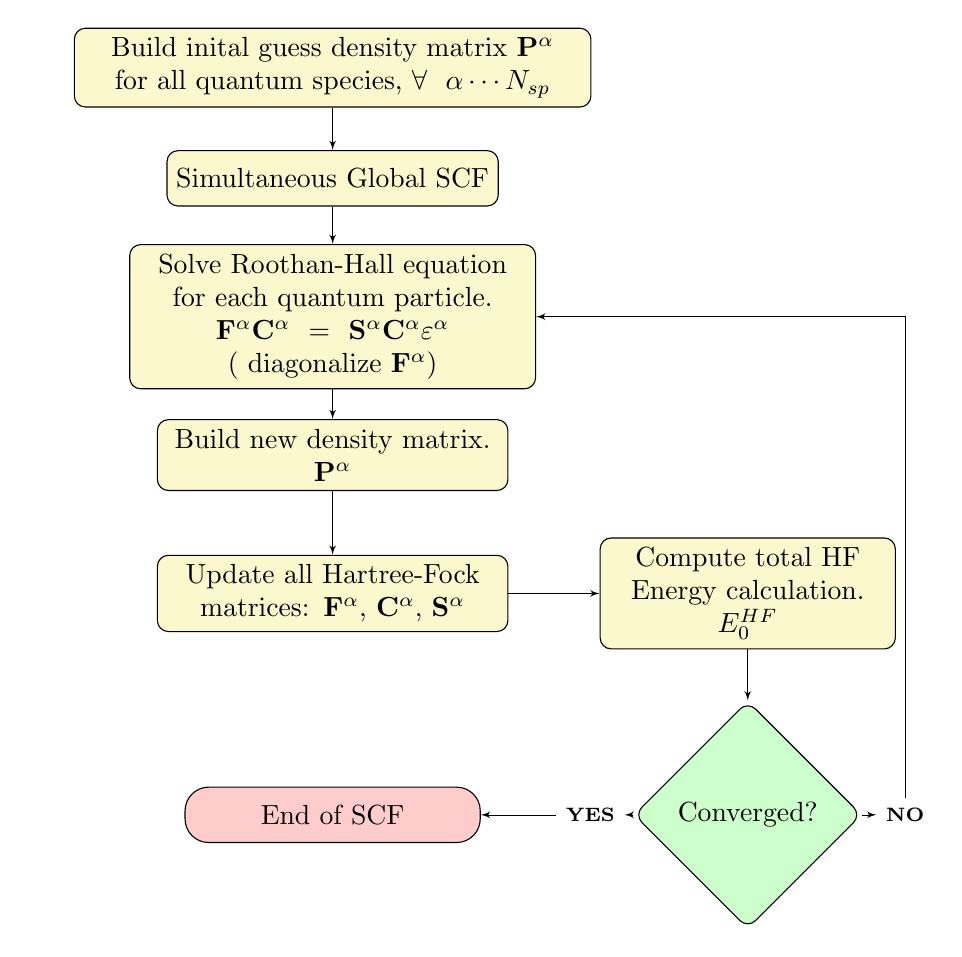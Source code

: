 \usetikzlibrary{shapes,arrows,backgrounds,fit}
% blocks style
\tikzstyle{block} = [rectangle, draw, fill=black!10!yellow!20, text centered, rounded corners, minimum height=2em]
\tikzstyle{diam} = [diamond, draw, fill=green!20, text width=5em, text centered, rounded corners, minimum height=2em]
\tikzstyle{elipse} = [draw, rectangle, fill=red!20, node distance=2cm, text width=5em, text centered, minimum height=2em, rounded corners=3mm]
\tikzstyle{line} = [draw, -latex', very thin]


\begin{tikzpicture}[node distance = 1cm, auto]
    % place blocks
    \node [block, text width=18em] (te1) { Build inital guess density matrix $\mathbf{P}^{\alpha}$ for all quantum species, $ \forall \ \ \alpha \cdots N_{sp}   $  };
    \node [block, below of=te1, node distance=4em] (te2) {Simultaneous Global SCF};
    \node [block, below of=te2, node distance=5em , text width=14em] (te3) {Solve Roothan-Hall equation for each quantum particle. \\ ${\bf F}^{\alpha} {\bf C}^{\alpha} = {\bf S}^{\alpha} {\bf C}^{\alpha} {\bf \varepsilon}^{\alpha}$ ( diagonalize ${\bf F^{\alpha}}$)  };
    \node [block, below of=te3, node distance=5em , text width=12em] (te4) {Build new density matrix.  \\ ${\bf P}^{\alpha}$  };
    \node [block, below of=te4, node distance=5em , text width=12em] (te5) {Update all Hartree-Fock matrices: ${\bf F}^{\alpha}$, ${\bf C}^{\alpha}$, ${\bf S}^{\alpha}$ };
    \node [block, right of=te5, node distance=15em, text width=10em] (te6) {Compute total HF Energy calculation.\\ $E_{0}^{HF}$ };
    \node [diam, below of=te6, node distance=8em, text width=6em ] (te7) {Converged?};
    \node [elipse, left of=te7, node distance=15em, text width=10em] (te8) {End of SCF};
    
    \node [left of=te7, node distance=2cm]  (aux1) {\textbf{\scriptsize YES}};
    \node [right of=te7, node distance=2cm]  (aux2) {\textbf{\scriptsize NO}};
    
    \path [line] (te1) -- (te2);
    \path [line] (te2) -- (te3);
    \path [line] (te3) -- (te4);
    \path [line] (te4) -- (te5);
    \path [line] (te5) -- (te6);
    \path [line] (te6) -- (te7);
    \path [line] (te7) -- (aux2);
    \path [line] (te7) -- (aux1);
    \path [line] (aux1) -- (te8);
    \path [line] (aux2) |- (te3);
    %\path [line] (aux1) -- +(-3,0) -- +(-3,8) -- (te1);
    %\path [line] (aux2) -- +(1,0) -- +(1,-1.8) -- (te7);
\end{tikzpicture}
